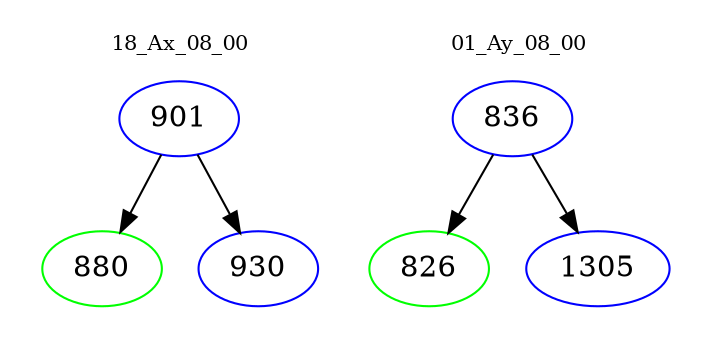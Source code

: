 digraph{
subgraph cluster_0 {
color = white
label = "18_Ax_08_00";
fontsize=10;
T0_901 [label="901", color="blue"]
T0_901 -> T0_880 [color="black"]
T0_880 [label="880", color="green"]
T0_901 -> T0_930 [color="black"]
T0_930 [label="930", color="blue"]
}
subgraph cluster_1 {
color = white
label = "01_Ay_08_00";
fontsize=10;
T1_836 [label="836", color="blue"]
T1_836 -> T1_826 [color="black"]
T1_826 [label="826", color="green"]
T1_836 -> T1_1305 [color="black"]
T1_1305 [label="1305", color="blue"]
}
}
